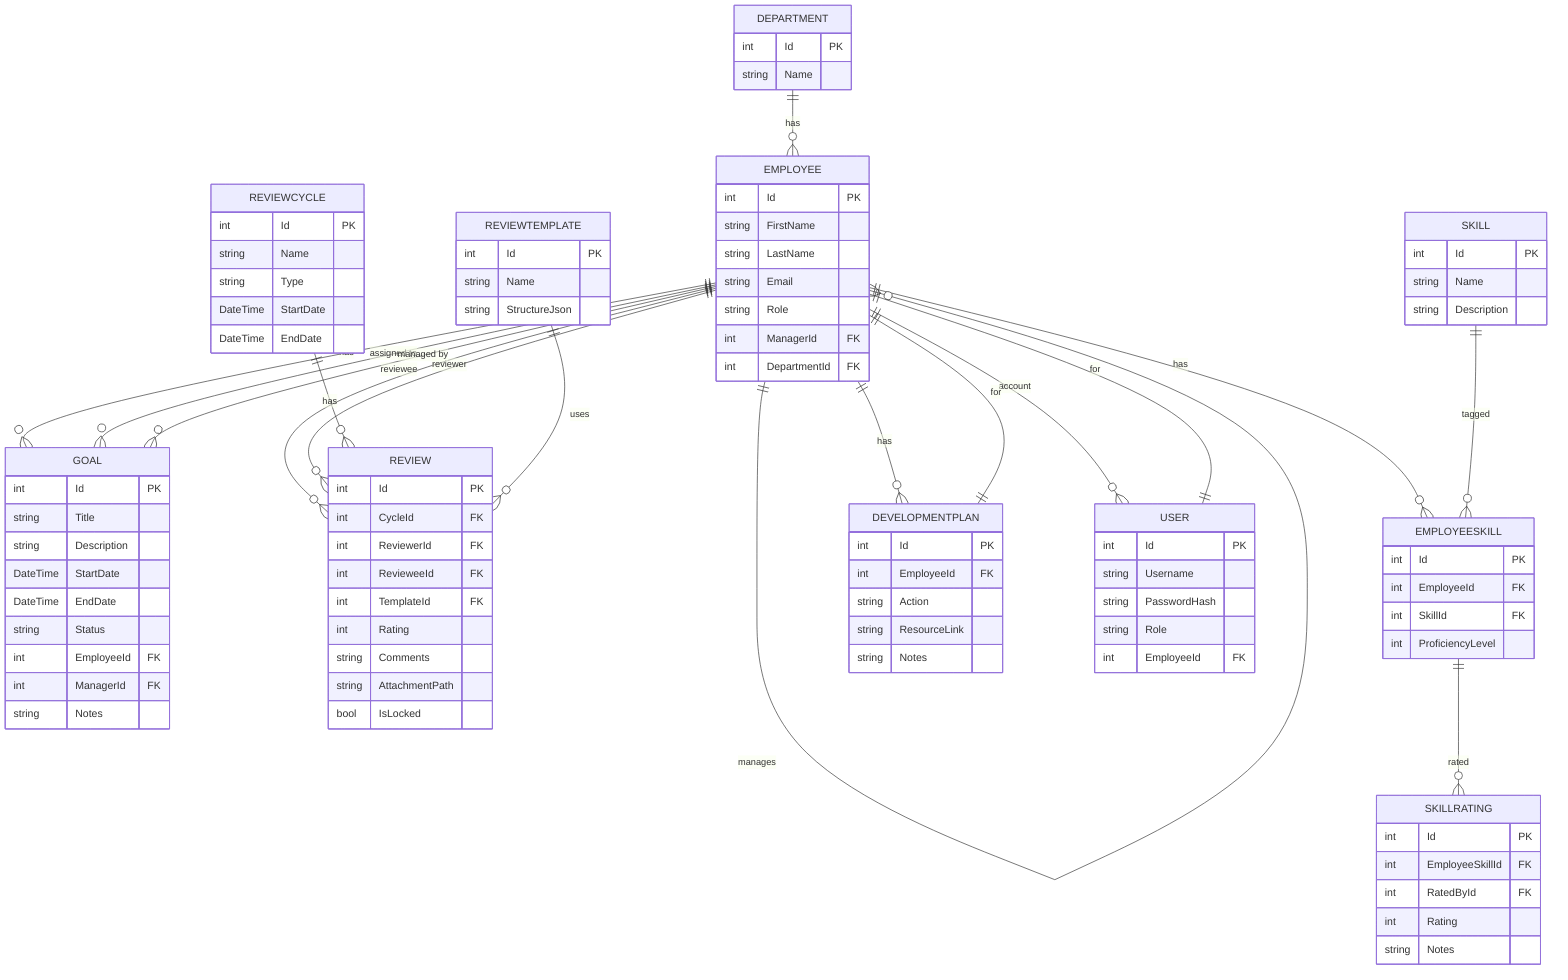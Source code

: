erDiagram
  EMPLOYEE {
    int Id PK
    string FirstName
    string LastName
    string Email
    string Role
    int ManagerId FK
    int DepartmentId FK
  }
  DEPARTMENT {
    int Id PK
    string Name
  }
  GOAL {
    int Id PK
    string Title
    string Description
    DateTime StartDate
    DateTime EndDate
    string Status
    int EmployeeId FK
    int ManagerId FK
    string Notes
  }
  REVIEW {
    int Id PK
    int CycleId FK
    int ReviewerId FK
    int RevieweeId FK
    int TemplateId FK
    int Rating
    string Comments
    string AttachmentPath
    bool IsLocked
  }
  REVIEWCYCLE {
    int Id PK
    string Name
    string Type
    DateTime StartDate
    DateTime EndDate
  }
  REVIEWTEMPLATE {
    int Id PK
    string Name
    string StructureJson
  }
  SKILL {
    int Id PK
    string Name
    string Description
  }
  EMPLOYEESKILL {
    int Id PK
    int EmployeeId FK
    int SkillId FK
    int ProficiencyLevel
  }
  SKILLRATING {
    int Id PK
    int EmployeeSkillId FK
    int RatedById FK
    int Rating
    string Notes
  }
  DEVELOPMENTPLAN {
    int Id PK
    int EmployeeId FK
    string Action
    string ResourceLink
    string Notes
  }
  USER {
    int Id PK
    string Username
    string PasswordHash
    string Role
    int EmployeeId FK
  }
  
  EMPLOYEE ||--o{ GOAL : "has"
  EMPLOYEE ||--o{ EMPLOYEESKILL : "has"
  EMPLOYEE ||--o{ REVIEW : "reviewee"
  EMPLOYEE ||--o{ REVIEW : "reviewer"
  EMPLOYEE ||--o{ DEVELOPMENTPLAN : "has"
  EMPLOYEE ||--o{ USER : "account"
  EMPLOYEE ||--o{ EMPLOYEE : "manages"
  DEPARTMENT ||--o{ EMPLOYEE : "has"
  GOAL }o--|| EMPLOYEE : "assigned to"
  GOAL }o--|| EMPLOYEE : "managed by"
  REVIEWCYCLE ||--o{ REVIEW : "has"
  REVIEWTEMPLATE ||--o{ REVIEW : "uses"
  SKILL ||--o{ EMPLOYEESKILL : "tagged"
  EMPLOYEESKILL ||--o{ SKILLRATING : "rated"
  DEVELOPMENTPLAN ||--|| EMPLOYEE : "for"
  USER ||--|| EMPLOYEE : "for"